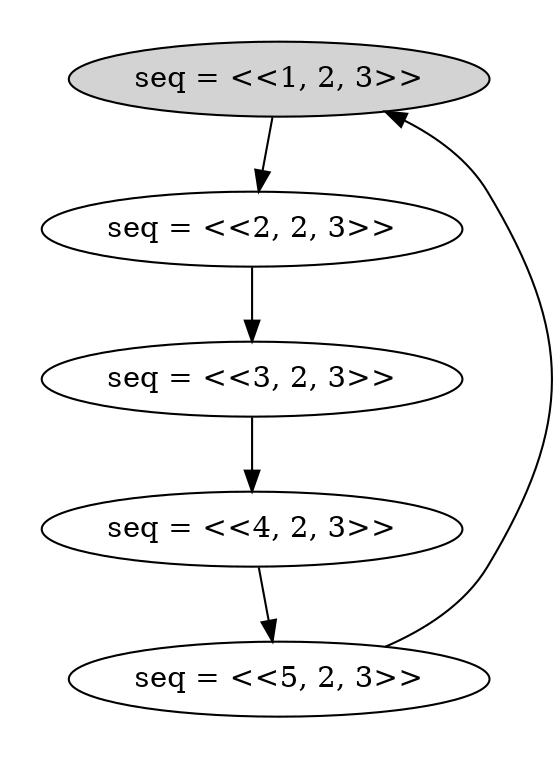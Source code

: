 strict digraph DiskGraph {
nodesep=0.35;
subgraph cluster_graph {
color="white";
-7756970548688679909 [label="seq = <<1, 2, 3>>",style = filled]
-7756970548688679909 -> 5258656609916636255 [label="",color="black",fontcolor="black"];
5258656609916636255 [label="seq = <<2, 2, 3>>"];
5258656609916636255 -> 244439318585674851 [label="",color="black",fontcolor="black"];
244439318585674851 [label="seq = <<3, 2, 3>>"];
244439318585674851 -> -8520787777635081840 [label="",color="black",fontcolor="black"];
-8520787777635081840 [label="seq = <<4, 2, 3>>"];
-8520787777635081840 -> -4440838706551234132 [label="",color="black",fontcolor="black"];
-4440838706551234132 [label="seq = <<5, 2, 3>>"];
-4440838706551234132 -> -7756970548688679909 [label="",color="black",fontcolor="black"];
{rank = same; -7756970548688679909;}
{rank = same; 5258656609916636255;}
{rank = same; 244439318585674851;}
{rank = same; -8520787777635081840;}
{rank = same; -4440838706551234132;}
}
}